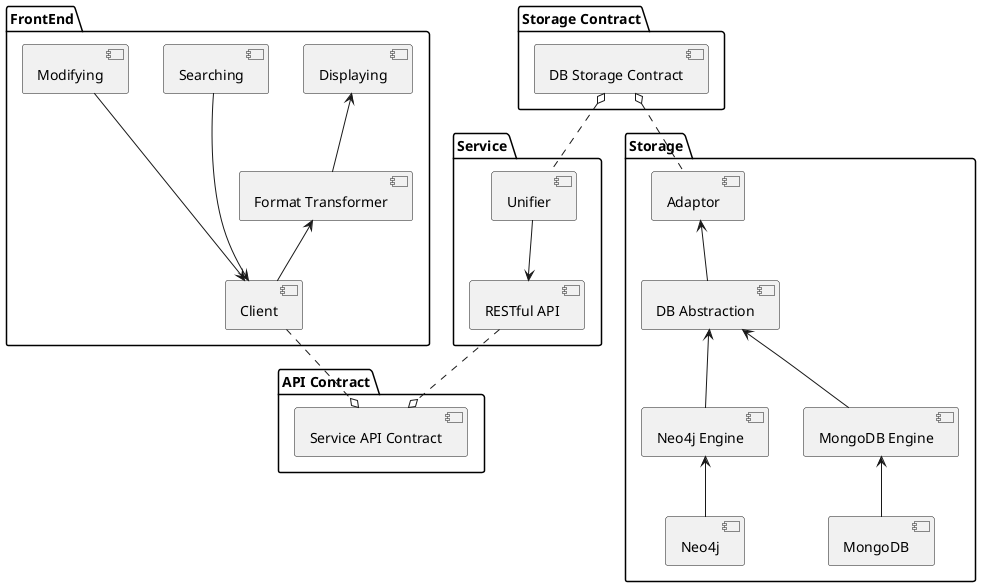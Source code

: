 @startuml

' left to right direction

' top to bottom direction

package Service {
    component "RESTful API" as RESTful_API
    component Unifier 

    Unifier --> RESTful_API
}

package Storage {
    component "MongoDB Engine" as MongoDB_Engine
    component MongoDB 
    component "Neo4j Engine" as Neo4j_Engine
    component Neo4j

    component "DB Abstraction" as DB_Abs
    component Adaptor

    MongoDB -up-> MongoDB_Engine
    Neo4j -up-> Neo4j_Engine
    MongoDB_Engine -up-> DB_Abs
    Neo4j_Engine -up-> DB_Abs
    DB_Abs -up-> Adaptor
}

package FrontEnd {
    component Searching
    component Displaying
    component Modifying

    component Client
    component "Format Transformer" as Format_Transformer

    Searching --down-> Client
    Client -up-> Format_Transformer
    Format_Transformer -up-> Displaying
    Modifying --down-> Client
}

package "API Contract" as API_Contract {
    component "Service API Contract" as Service_API_Contract
}

package "Storage Contract" as Storage_Contract {
    component "DB Storage Contract" as DB_Storage_Contract
}

' FrontEnd -[hidden]down- Service
' Service -[hidden]down- Storage

Client ..o Service_API_Contract
RESTful_API ..o Service_API_Contract

Unifier .up.o DB_Storage_Contract
Adaptor .up.o DB_Storage_Contract


@enduml
